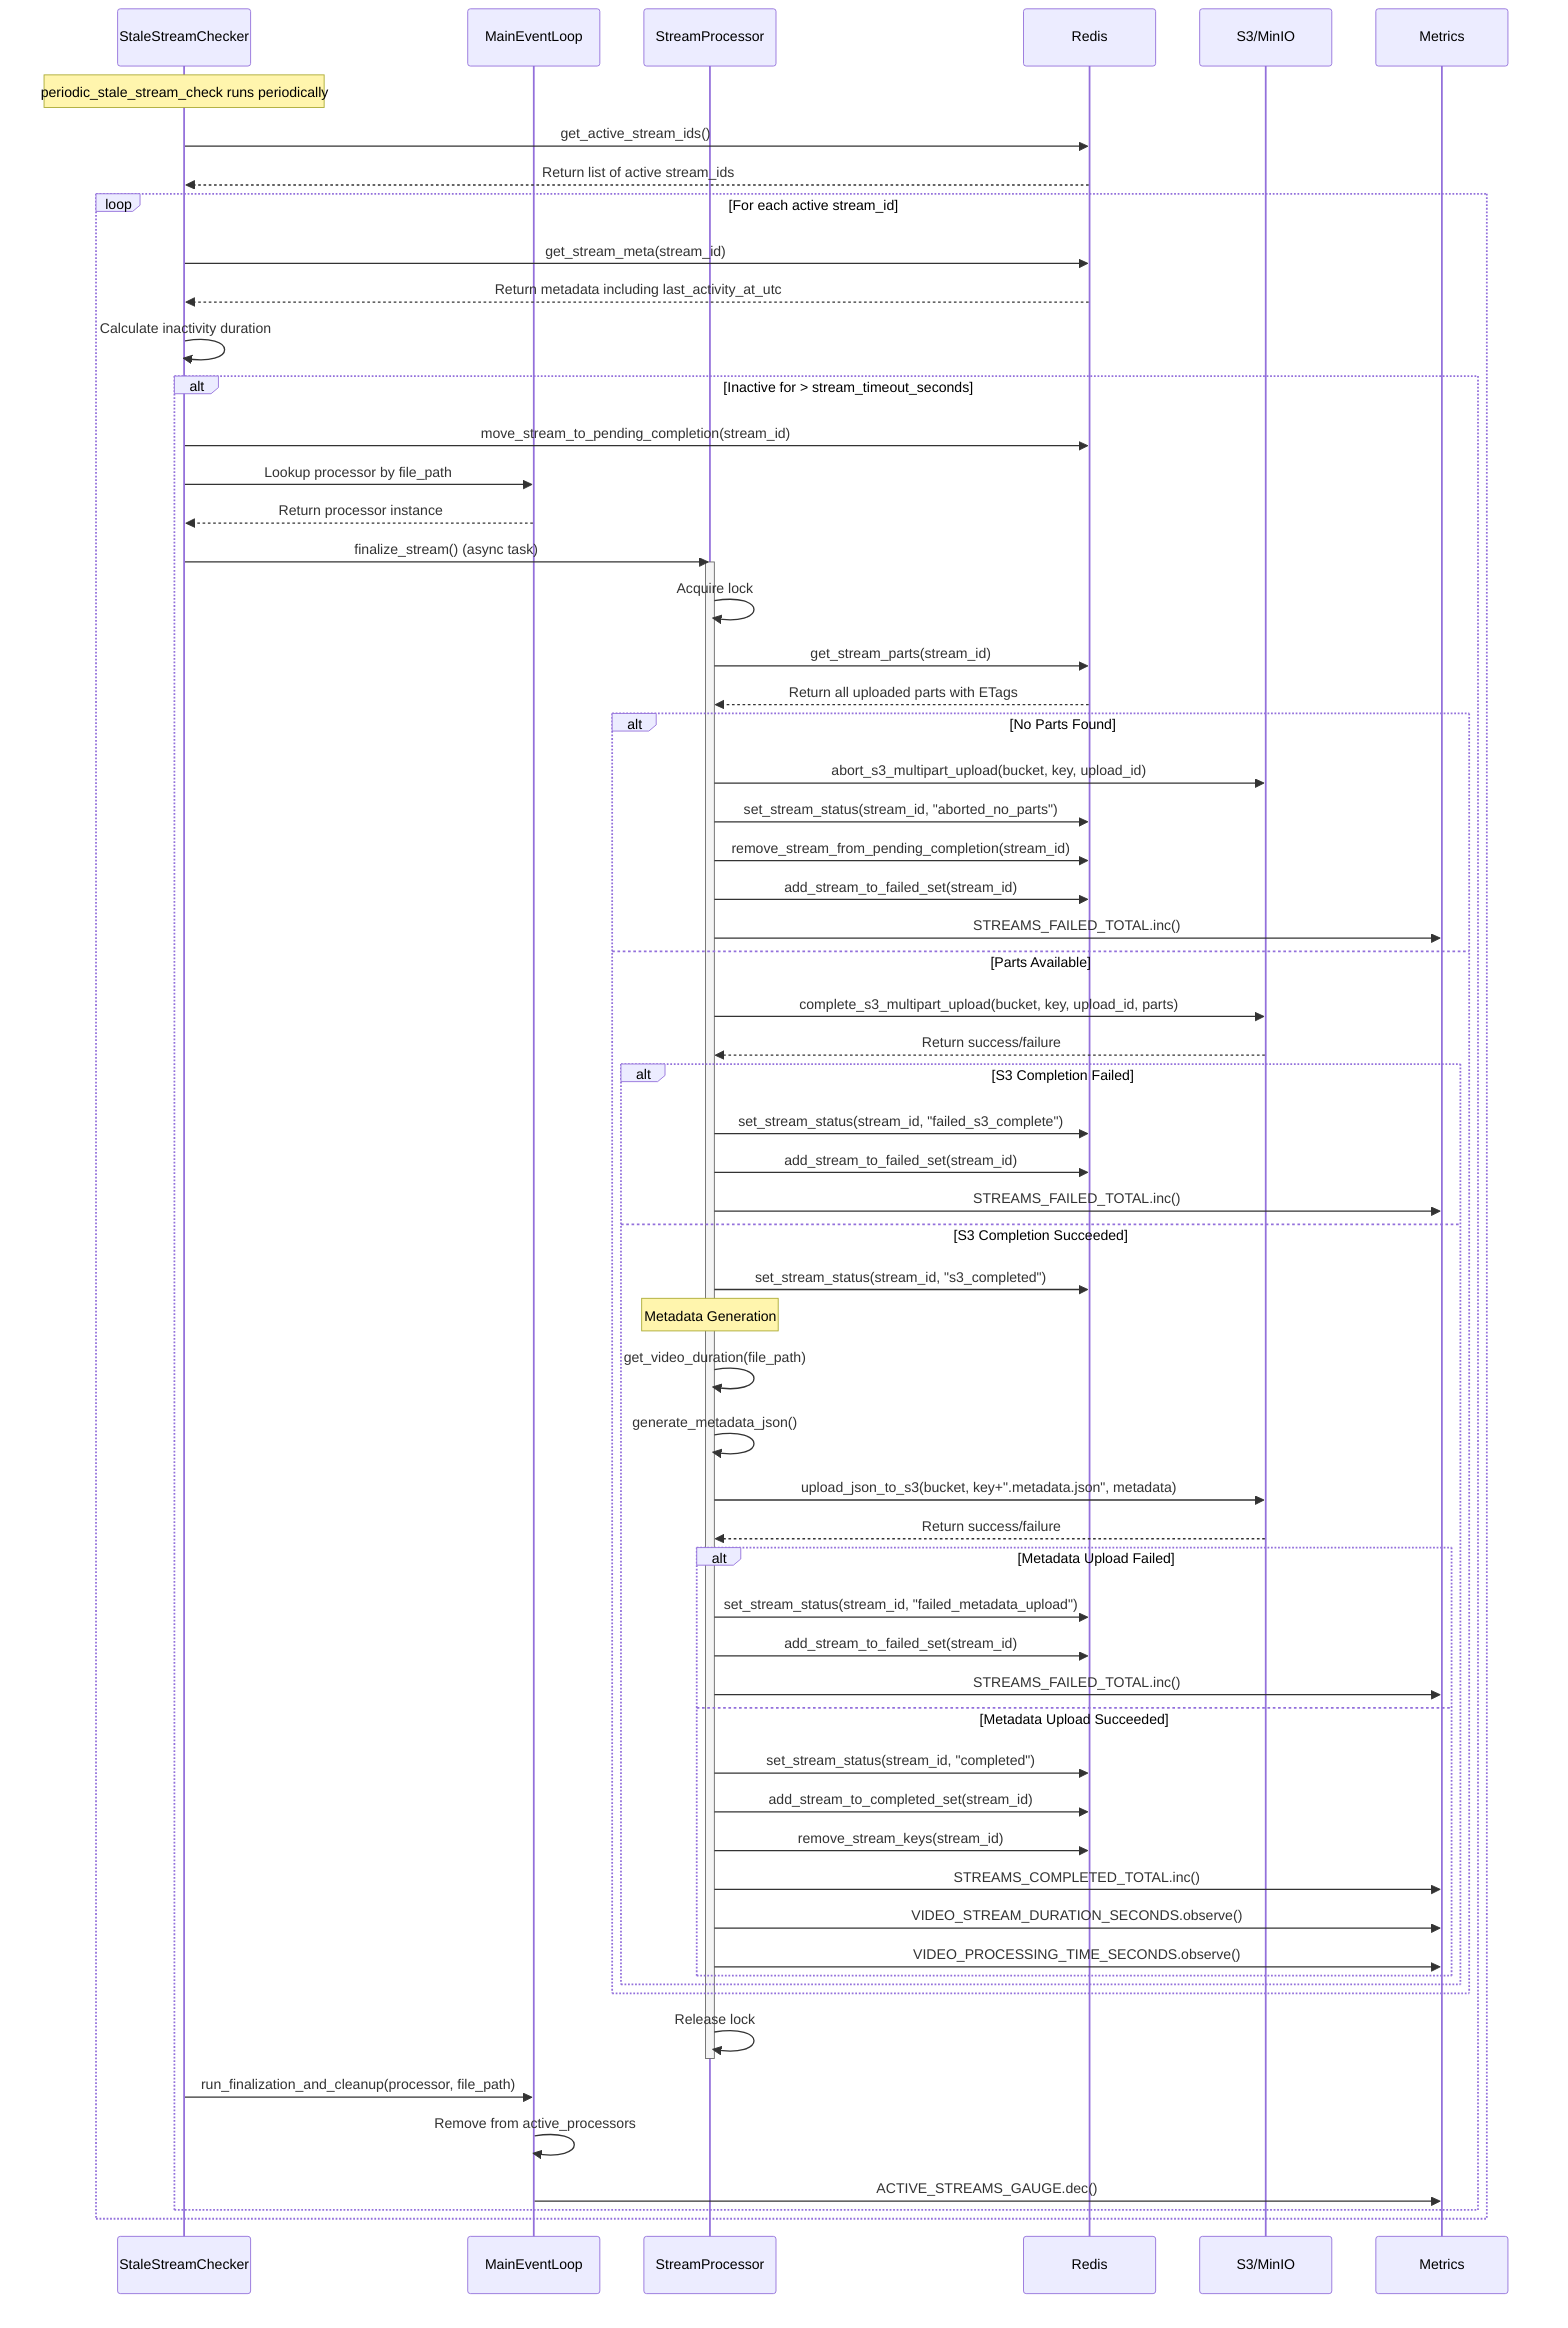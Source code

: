 sequenceDiagram
    participant StaleCheck as StaleStreamChecker
    participant Main as MainEventLoop
    participant Processor as StreamProcessor
    participant Redis as Redis
    participant S3 as S3/MinIO
    participant Metrics as Metrics
    
    Note over StaleCheck: periodic_stale_stream_check runs periodically
    
    StaleCheck->>Redis: get_active_stream_ids()
    Redis-->>StaleCheck: Return list of active stream_ids
    
    loop For each active stream_id
        StaleCheck->>Redis: get_stream_meta(stream_id)
        Redis-->>StaleCheck: Return metadata including last_activity_at_utc
        
        StaleCheck->>StaleCheck: Calculate inactivity duration
        
        alt Inactive for > stream_timeout_seconds
            StaleCheck->>Redis: move_stream_to_pending_completion(stream_id)
            StaleCheck->>Main: Lookup processor by file_path
            Main-->>StaleCheck: Return processor instance
            
            StaleCheck->>Processor: finalize_stream() (async task)
            
            activate Processor
            Processor->>Processor: Acquire lock
            
            Processor->>Redis: get_stream_parts(stream_id)
            Redis-->>Processor: Return all uploaded parts with ETags
            
            alt No Parts Found
                Processor->>S3: abort_s3_multipart_upload(bucket, key, upload_id)
                Processor->>Redis: set_stream_status(stream_id, "aborted_no_parts")
                Processor->>Redis: remove_stream_from_pending_completion(stream_id)
                Processor->>Redis: add_stream_to_failed_set(stream_id)
                Processor->>Metrics: STREAMS_FAILED_TOTAL.inc()
            else Parts Available
                Processor->>S3: complete_s3_multipart_upload(bucket, key, upload_id, parts)
                S3-->>Processor: Return success/failure
                
                alt S3 Completion Failed
                    Processor->>Redis: set_stream_status(stream_id, "failed_s3_complete")
                    Processor->>Redis: add_stream_to_failed_set(stream_id)
                    Processor->>Metrics: STREAMS_FAILED_TOTAL.inc()
                else S3 Completion Succeeded
                    Processor->>Redis: set_stream_status(stream_id, "s3_completed")
                    
                    Note over Processor: Metadata Generation
                    
                    Processor->>Processor: get_video_duration(file_path)
                    Processor->>Processor: generate_metadata_json()
                    
                    Processor->>S3: upload_json_to_s3(bucket, key+".metadata.json", metadata)
                    S3-->>Processor: Return success/failure
                    
                    alt Metadata Upload Failed
                        Processor->>Redis: set_stream_status(stream_id, "failed_metadata_upload")
                        Processor->>Redis: add_stream_to_failed_set(stream_id)
                        Processor->>Metrics: STREAMS_FAILED_TOTAL.inc()
                    else Metadata Upload Succeeded
                        Processor->>Redis: set_stream_status(stream_id, "completed")
                        Processor->>Redis: add_stream_to_completed_set(stream_id)
                        Processor->>Redis: remove_stream_keys(stream_id)
                        Processor->>Metrics: STREAMS_COMPLETED_TOTAL.inc()
                        Processor->>Metrics: VIDEO_STREAM_DURATION_SECONDS.observe()
                        Processor->>Metrics: VIDEO_PROCESSING_TIME_SECONDS.observe()
                    end
                end
            end
            
            Processor->>Processor: Release lock
            deactivate Processor
            
            StaleCheck->>Main: run_finalization_and_cleanup(processor, file_path)
            Main->>Main: Remove from active_processors
            Main->>Metrics: ACTIVE_STREAMS_GAUGE.dec()
        end
    end